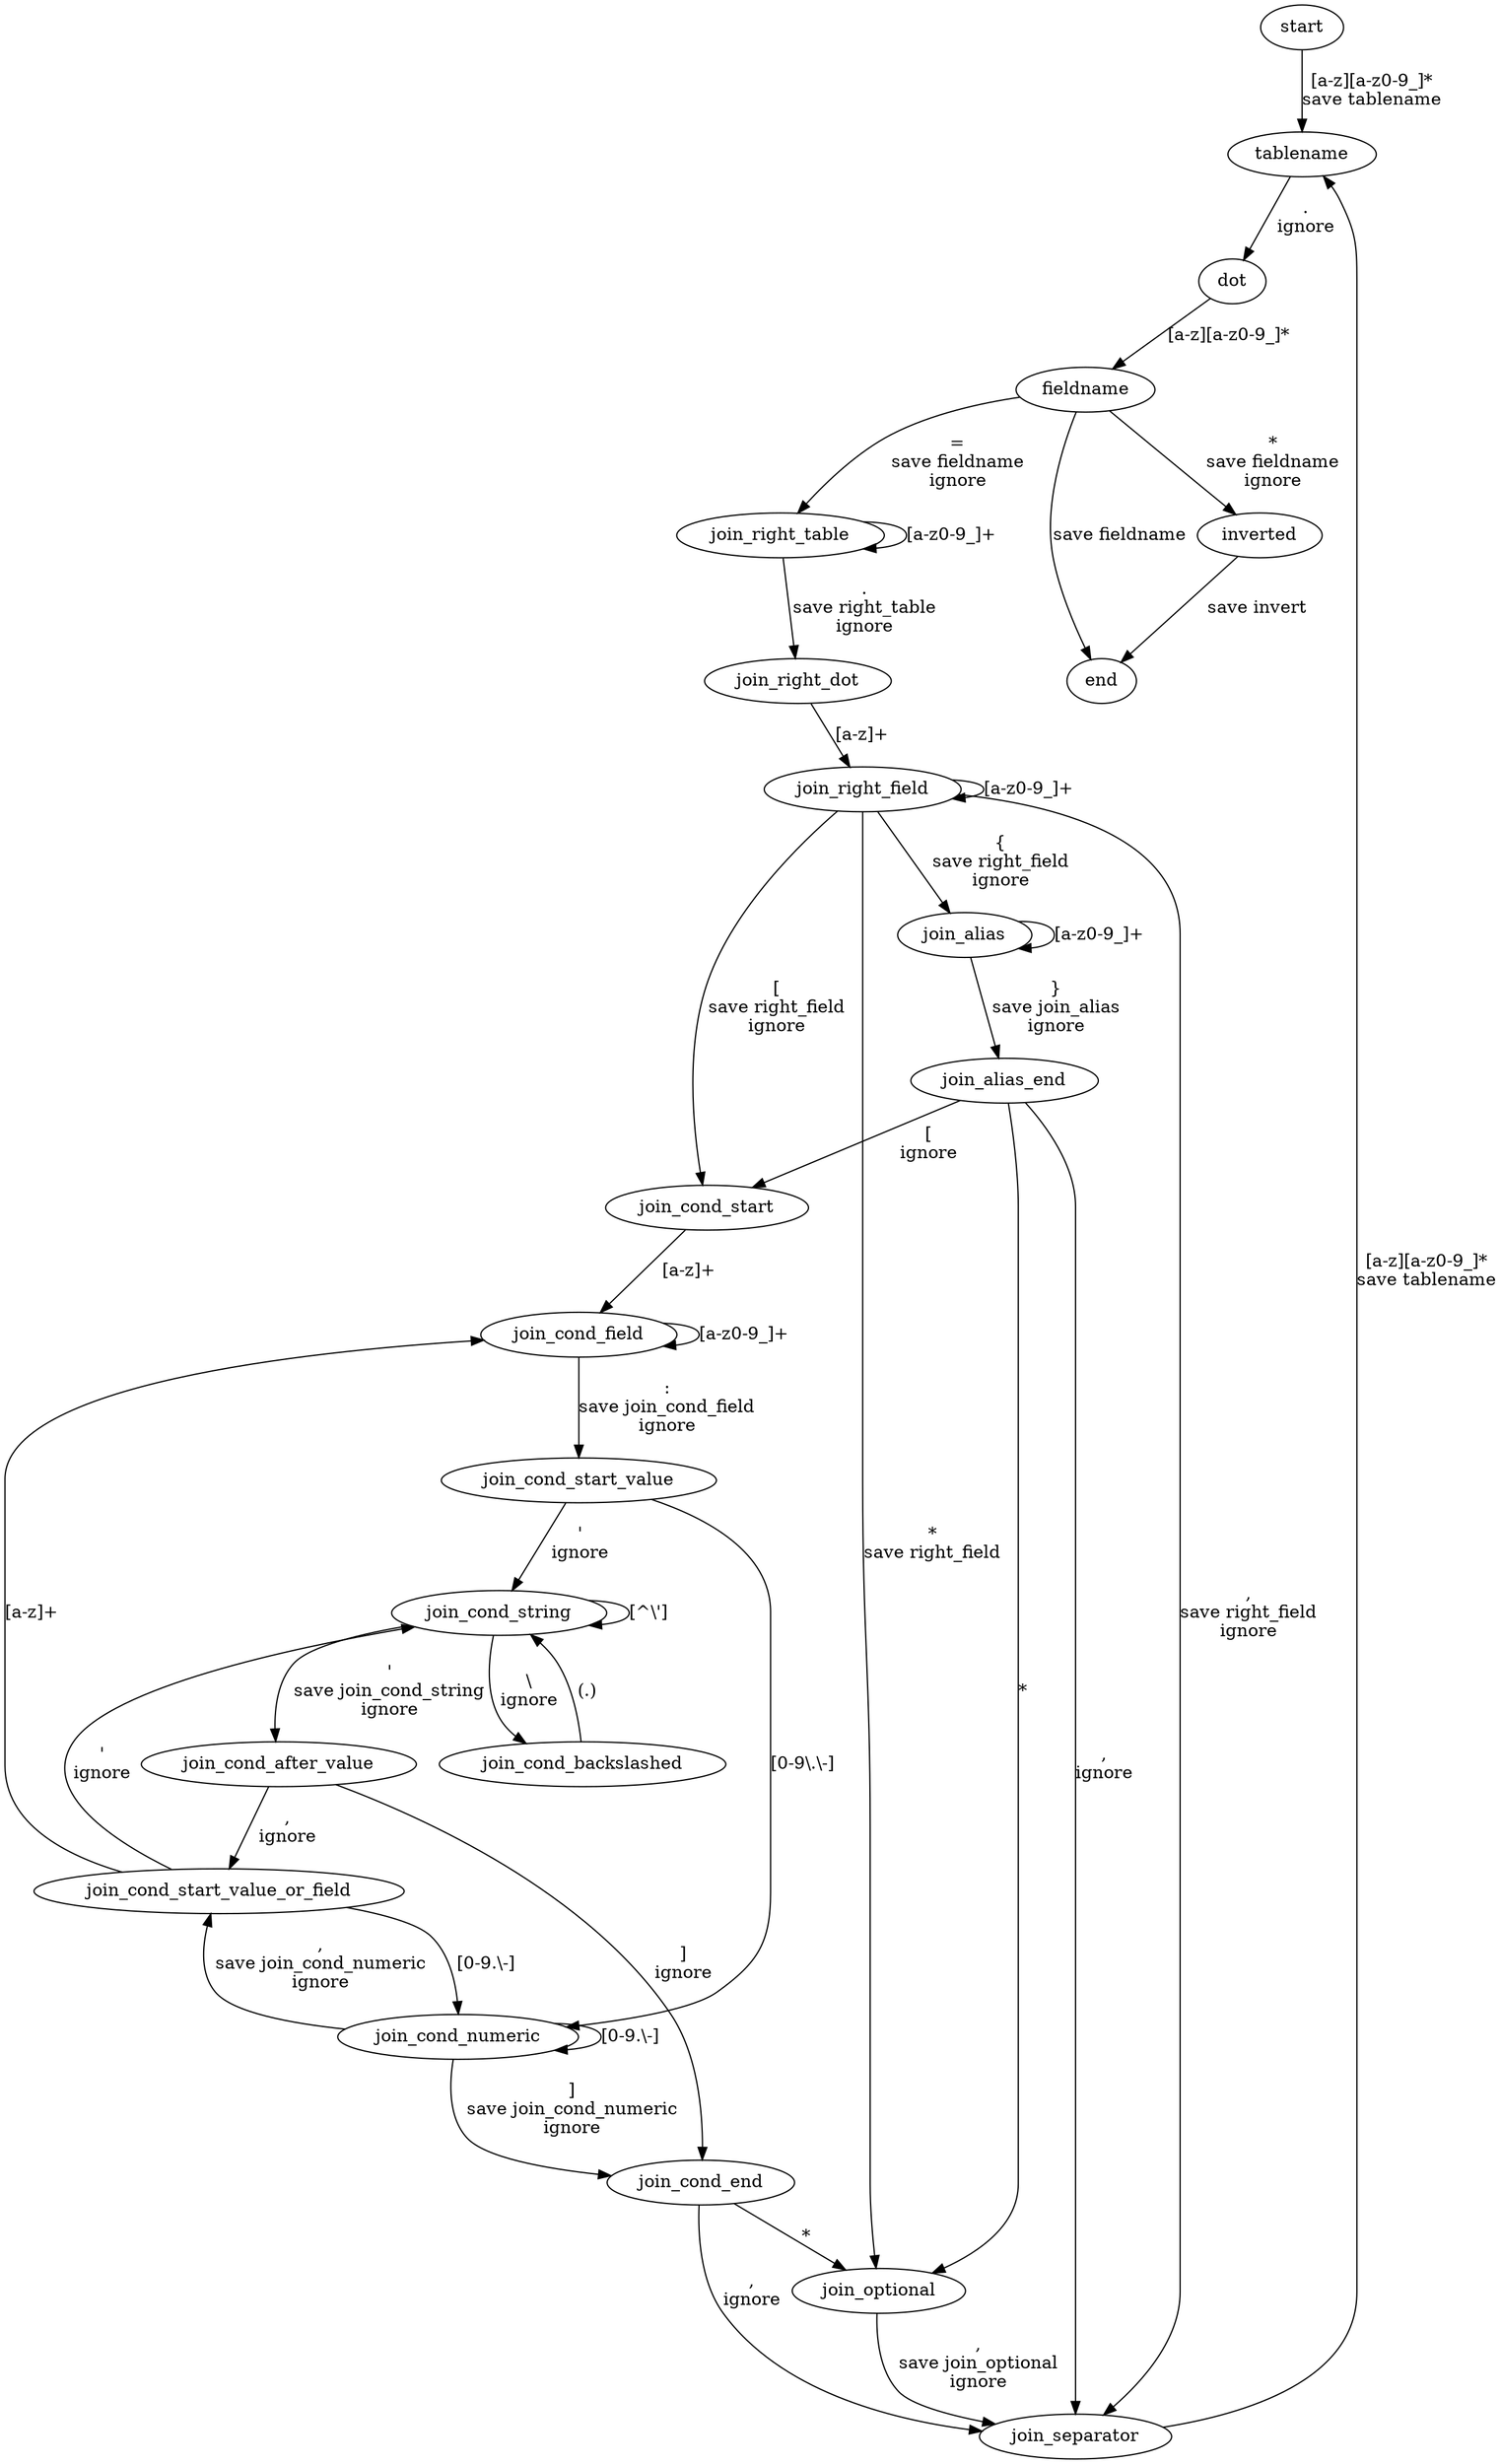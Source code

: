 digraph {
  start -> tablename [ label="[a-z][a-z0-9_]*\nsave tablename" ]

  tablename -> dot [ label=".\nignore" ]

  // "tablename" cannot go directly to "fieldname" since fieldnames have to start with a letter.
  dot -> fieldname [ label="[a-z][a-z0-9_]*" ]

  fieldname -> end [ label="save fieldname" ]
  fieldname -> inverted [ label="*\nsave fieldname\nignore" ]
  fieldname -> join_right_table [ label="=\nsave fieldname\nignore" ]

  inverted -> end [ label="save invert" ]

  join_right_table -> join_right_table [ label="[a-z0-9_]+" ]
  join_right_table -> join_right_dot [ label=".\nsave right_table\nignore" ]

  join_right_dot -> join_right_field [ label="[a-z]+" ]

  join_right_field -> join_right_field [ label="[a-z0-9_]+" ]
  join_right_field -> join_separator [ label=",\nsave right_field\nignore" ]
  join_right_field -> join_cond_start [ label="[\nsave right_field\nignore" ]
  join_right_field -> join_optional [ label="*\nsave right_field" ]
  
  join_right_field -> join_alias [ label="{\nsave right_field\nignore" ]
  join_alias -> join_alias [ label="[a-z0-9_]+" ]
  join_alias -> join_alias_end [ label="}\nsave join_alias\nignore" ]
  join_alias_end -> join_separator [ label=",\nignore" ]
  join_alias_end -> join_cond_start [ label="[\nignore" ]
  join_alias_end -> join_optional [ label="*" ]

  join_separator -> tablename [ label="[a-z][a-z0-9_]*\nsave tablename" ]

  join_optional -> join_separator [ label=",\nsave join_optional\nignore" ]

  join_cond_start -> join_cond_field [ label="[a-z]+" ]

  join_cond_field -> join_cond_field [ label="[a-z0-9_]+" ]
  join_cond_field -> join_cond_start_value [ label=":\nsave join_cond_field\nignore" ]

  join_cond_start_value -> join_cond_string [ label="'\nignore" ]
  join_cond_start_value -> join_cond_numeric [ label="[0-9\\.\\-]" ]

  join_cond_start_value_or_field -> join_cond_string [ label="'\nignore" ]
  join_cond_start_value_or_field -> join_cond_numeric [ label="[0-9.\\-]" ]
  join_cond_start_value_or_field -> join_cond_field [ label="[a-z]+" ]

  join_cond_string -> join_cond_string [ label="[^\\']" ]
  join_cond_string -> join_cond_backslashed [ label="\\\nignore" ]
  join_cond_string -> join_cond_after_value [ label="'\nsave join_cond_string\nignore" ]

  join_cond_backslashed -> join_cond_string [ label="(.)" ]

  join_cond_numeric -> join_cond_numeric [ label="[0-9.\\-]" ]
  join_cond_numeric -> join_cond_start_value_or_field [ label=",\nsave join_cond_numeric\nignore" ]
  join_cond_numeric -> join_cond_end [ label="]\nsave join_cond_numeric\nignore" ]

  join_cond_after_value -> join_cond_end [ label="]\nignore" ]
  join_cond_after_value -> join_cond_start_value_or_field [ label=",\nignore" ]

  join_cond_end -> join_optional [ label="*" ]
  join_cond_end -> join_separator [ label=",\nignore" ]
}